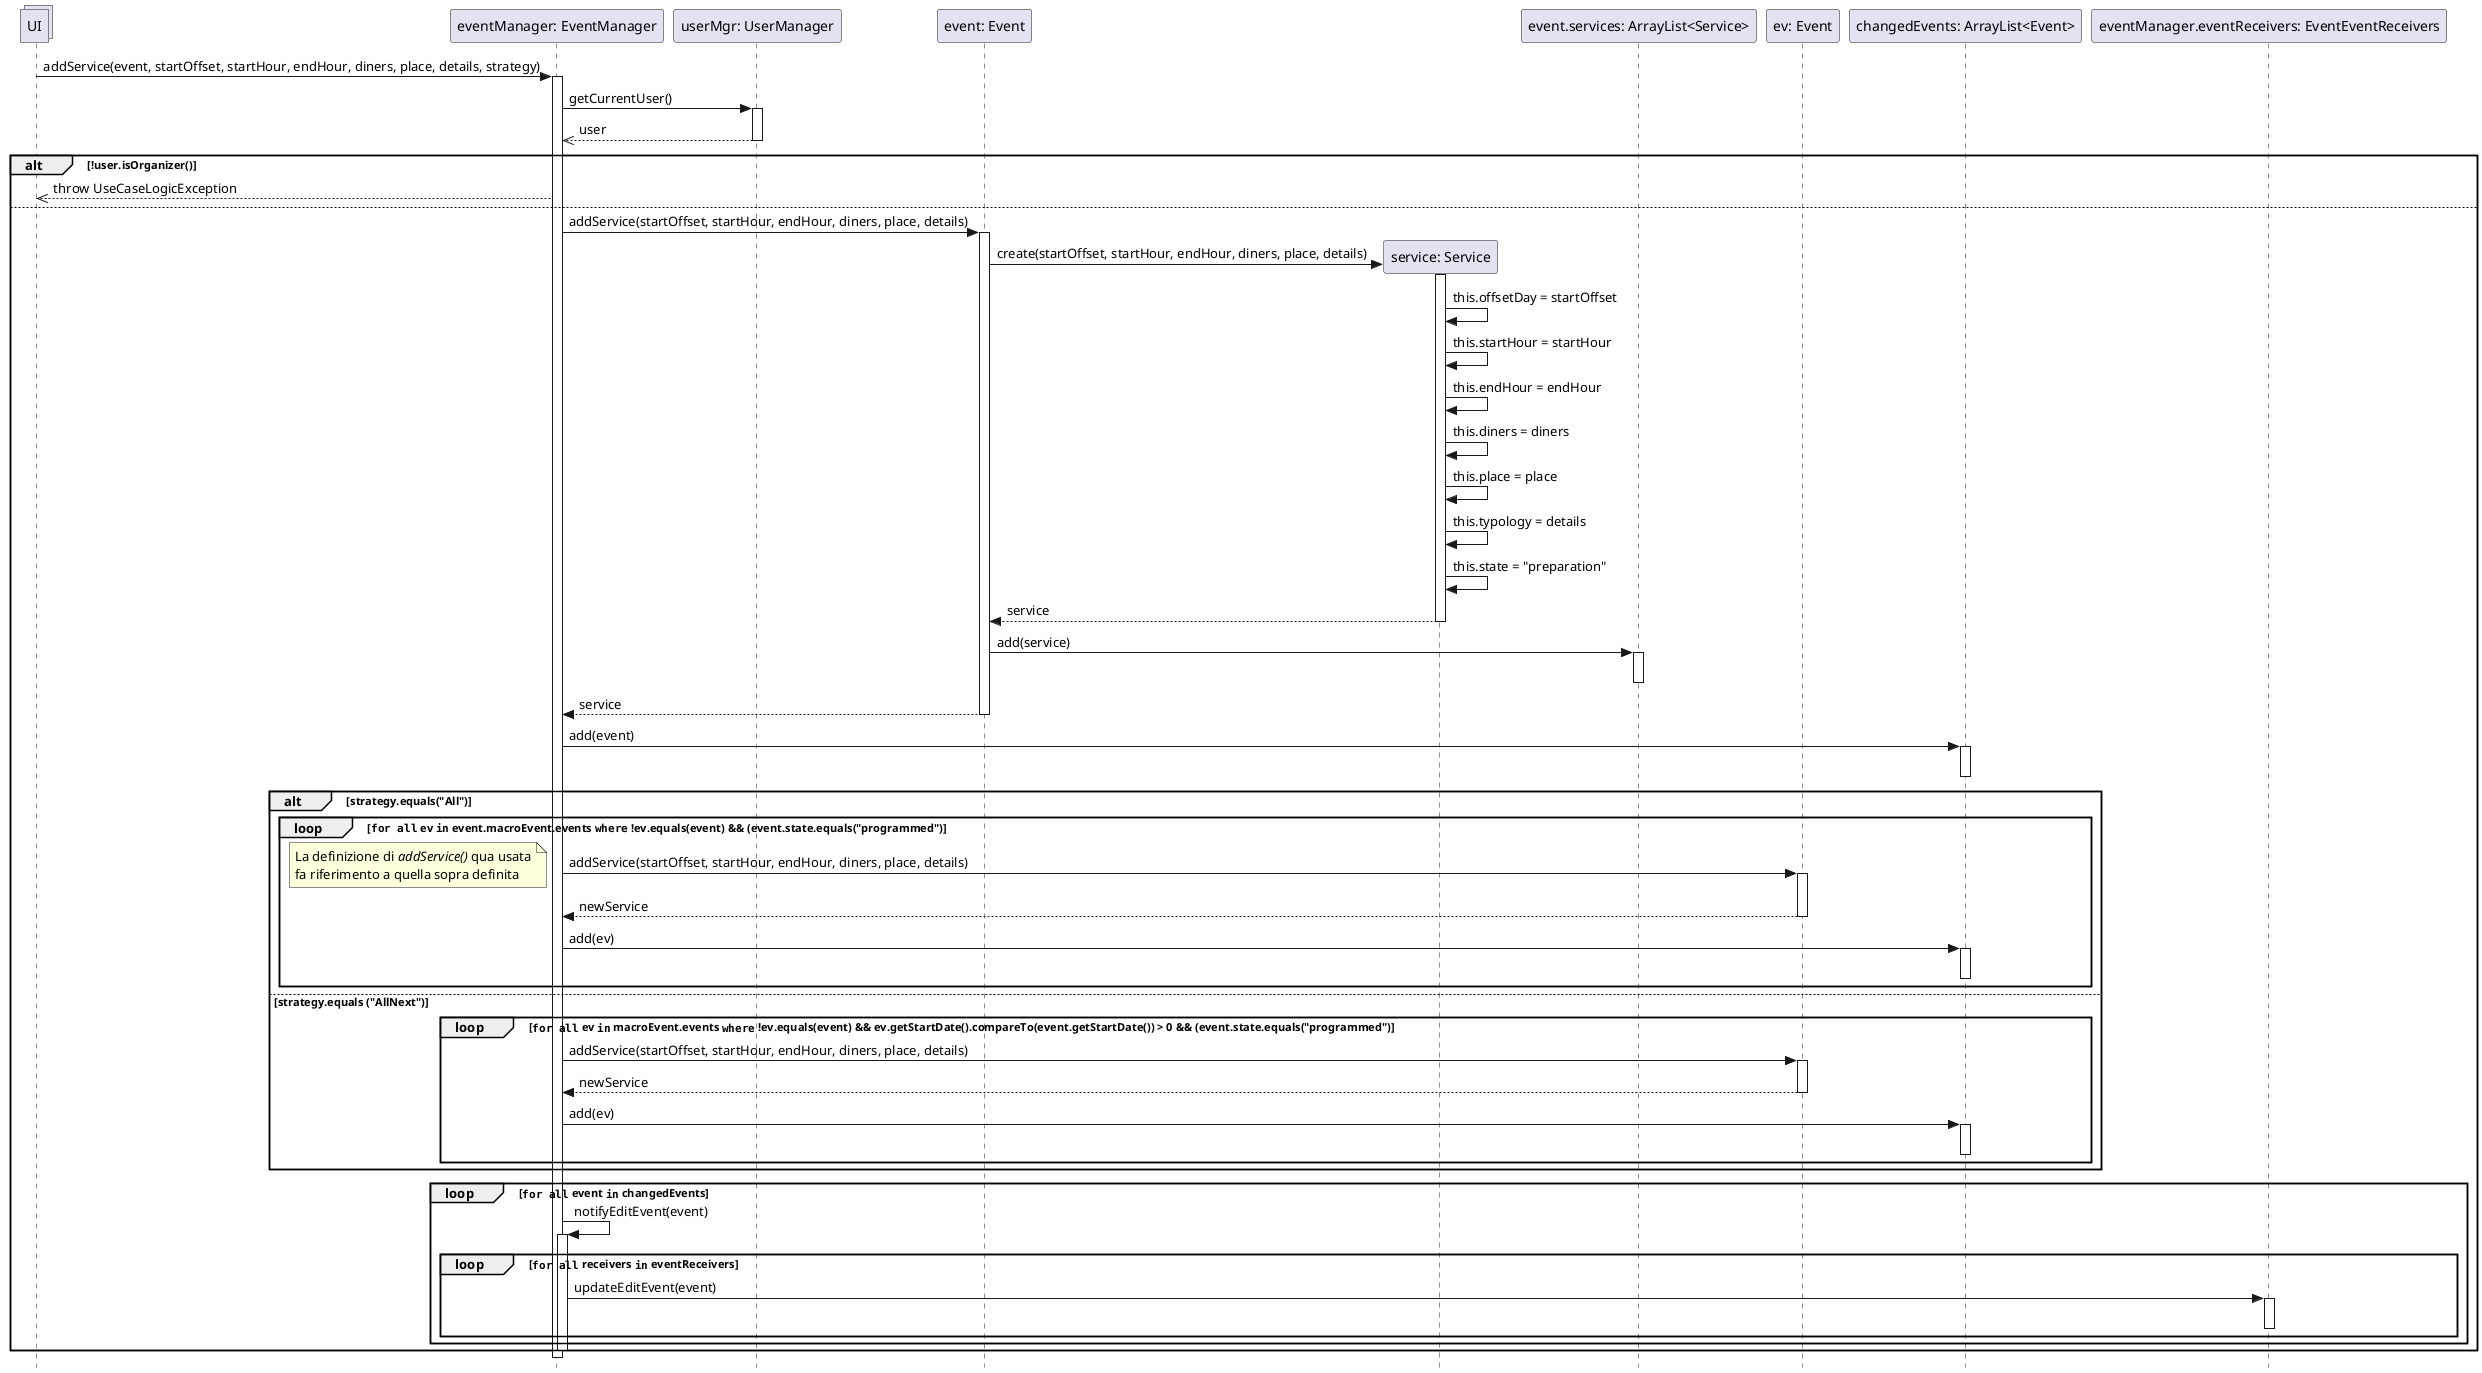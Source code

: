 @startuml
skinparam Style strictuml

collections UI
participant "eventManager: EventManager" as em
participant "userMgr: UserManager" as um
participant "event: Event" as ev
participant "service: Service" as service
participant "event.services: ArrayList<Service>" as ss
participant "ev: Event" as ev2
participant "changedEvents: ArrayList<Event>" as evc
participant "eventManager.eventReceivers: EventEventReceivers" as eer

UI -> em: addService(event, startOffset, startHour, endHour, diners, place, details, strategy)

activate em
    em -> um: getCurrentUser()
    activate um
        em <<-- um: user
    deactivate um

    alt !user.isOrganizer()
        UI <<-- em: throw UseCaseLogicException
    else
        em -> ev: addService(startOffset, startHour, endHour, diners, place, details)
        activate ev
            ev -> service**: create(startOffset, startHour, endHour, diners, place, details)
            activate service
                service -> service: this.offsetDay = startOffset
                service -> service: this.startHour = startHour
                service -> service: this.endHour = endHour
                service -> service: this.diners = diners
                service -> service: this.place = place
                service -> service: this.typology = details
                service -> service: this.state = "preparation"
            return service

            ev -> ss: add(service)
            activate ss
            deactivate ss

        return service

        em -> evc: add(event)
        activate evc
        deactivate evc

        alt strategy.equals("All")
            loop ""for all"" ev ""in"" event.macroEvent.events ""where"" !ev.equals(event) && (event.state.equals("programmed")
                em -> ev2: addService(startOffset, startHour, endHour, diners, place, details)
                note left: La definizione di //addService()// qua usata\nfa riferimento a quella sopra definita
                activate ev2
                return newService
                em -> evc: add(ev)
                activate evc
                deactivate evc
            end
        else strategy.equals ("AllNext")
            loop ""for all"" ev ""in"" macroEvent.events ""where"" !ev.equals(event) && ev.getStartDate().compareTo(event.getStartDate()) > 0 && (event.state.equals("programmed")
                em -> ev2: addService(startOffset, startHour, endHour, diners, place, details)
                activate ev2
                return newService
                em -> evc: add(ev)
                activate evc
                deactivate evc
            end
        end

        activate em
            loop ""for all"" event ""in"" changedEvents
            em -> em: notifyEditEvent(event)
            activate em
                loop ""for all"" receivers ""in"" eventReceivers
                    em -> eer: updateEditEvent(event)
                    activate eer
                    deactivate eer
                end
            end
        deactivate em
    end

deactivate em
@enduml
